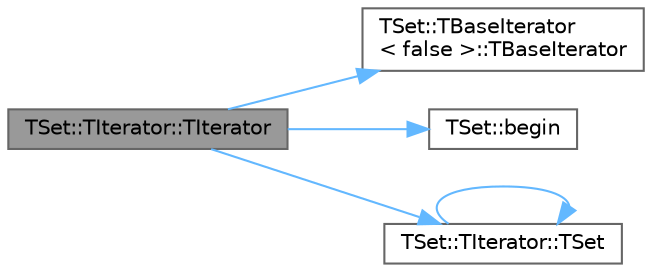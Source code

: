digraph "TSet::TIterator::TIterator"
{
 // INTERACTIVE_SVG=YES
 // LATEX_PDF_SIZE
  bgcolor="transparent";
  edge [fontname=Helvetica,fontsize=10,labelfontname=Helvetica,labelfontsize=10];
  node [fontname=Helvetica,fontsize=10,shape=box,height=0.2,width=0.4];
  rankdir="LR";
  Node1 [id="Node000001",label="TSet::TIterator::TIterator",height=0.2,width=0.4,color="gray40", fillcolor="grey60", style="filled", fontcolor="black",tooltip=" "];
  Node1 -> Node2 [id="edge1_Node000001_Node000002",color="steelblue1",style="solid",tooltip=" "];
  Node2 [id="Node000002",label="TSet::TBaseIterator\l\< false \>::TBaseIterator",height=0.2,width=0.4,color="grey40", fillcolor="white", style="filled",URL="$dd/d2d/classTSet_1_1TBaseIterator.html#aa34b4973fae3f97f70d6ac4f7fd8bdaf",tooltip=" "];
  Node1 -> Node3 [id="edge2_Node000001_Node000003",color="steelblue1",style="solid",tooltip=" "];
  Node3 [id="Node000003",label="TSet::begin",height=0.2,width=0.4,color="grey40", fillcolor="white", style="filled",URL="$d5/d15/classTSet.html#a8208181b780bb823b1d88056183427c1",tooltip="DO NOT USE DIRECTLY STL-like iterators to enable range-based for loop support."];
  Node1 -> Node4 [id="edge3_Node000001_Node000004",color="steelblue1",style="solid",tooltip=" "];
  Node4 [id="Node000004",label="TSet::TIterator::TSet",height=0.2,width=0.4,color="grey40", fillcolor="white", style="filled",URL="$de/d3b/classTSet_1_1TIterator.html#ae8221916a5610867b5f1d163f9ab5b4c",tooltip=" "];
  Node4 -> Node4 [id="edge4_Node000004_Node000004",color="steelblue1",style="solid",tooltip=" "];
}
